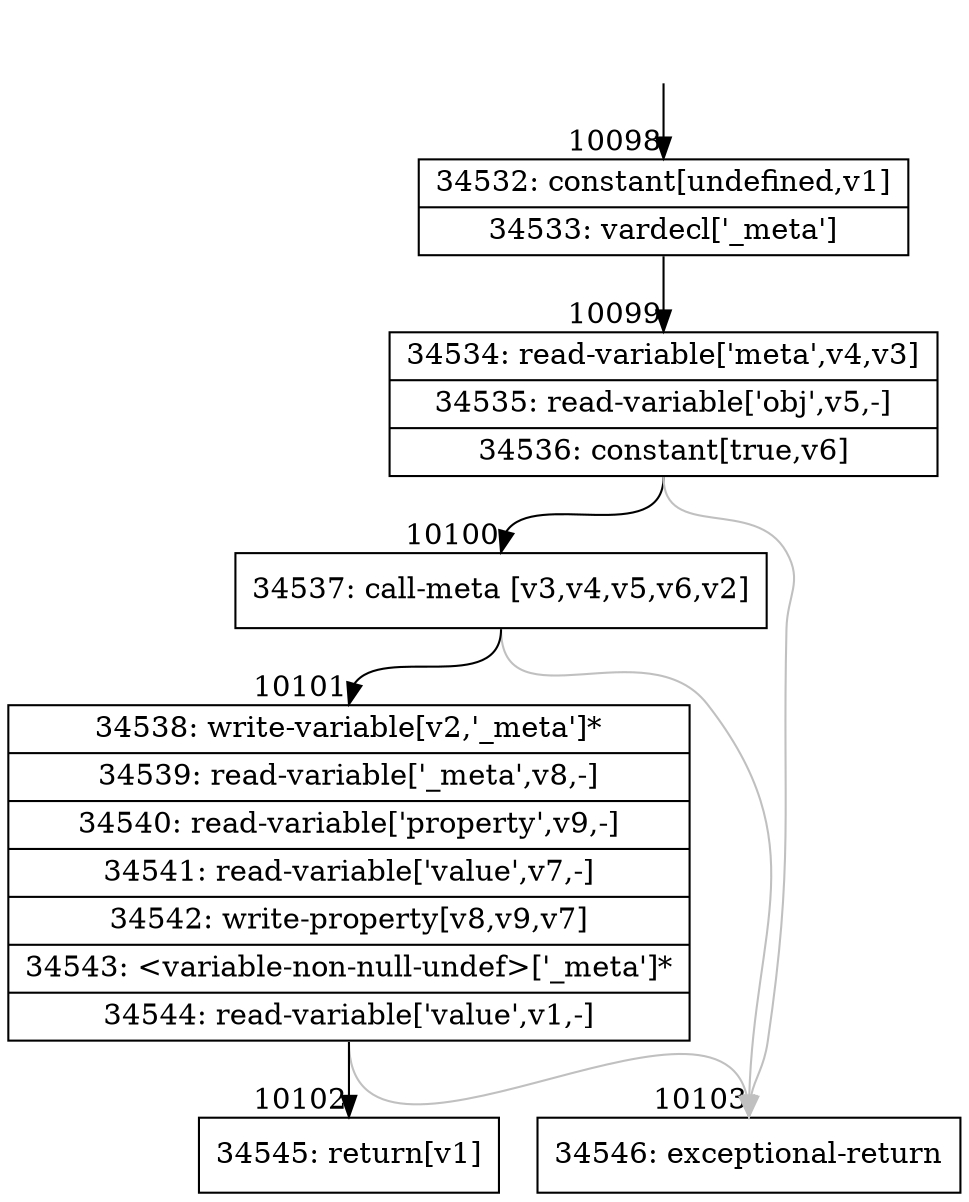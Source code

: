 digraph {
rankdir="TD"
BB_entry865[shape=none,label=""];
BB_entry865 -> BB10098 [tailport=s, headport=n, headlabel="    10098"]
BB10098 [shape=record label="{34532: constant[undefined,v1]|34533: vardecl['_meta']}" ] 
BB10098 -> BB10099 [tailport=s, headport=n, headlabel="      10099"]
BB10099 [shape=record label="{34534: read-variable['meta',v4,v3]|34535: read-variable['obj',v5,-]|34536: constant[true,v6]}" ] 
BB10099 -> BB10100 [tailport=s, headport=n, headlabel="      10100"]
BB10099 -> BB10103 [tailport=s, headport=n, color=gray, headlabel="      10103"]
BB10100 [shape=record label="{34537: call-meta [v3,v4,v5,v6,v2]}" ] 
BB10100 -> BB10101 [tailport=s, headport=n, headlabel="      10101"]
BB10100 -> BB10103 [tailport=s, headport=n, color=gray]
BB10101 [shape=record label="{34538: write-variable[v2,'_meta']*|34539: read-variable['_meta',v8,-]|34540: read-variable['property',v9,-]|34541: read-variable['value',v7,-]|34542: write-property[v8,v9,v7]|34543: \<variable-non-null-undef\>['_meta']*|34544: read-variable['value',v1,-]}" ] 
BB10101 -> BB10102 [tailport=s, headport=n, headlabel="      10102"]
BB10101 -> BB10103 [tailport=s, headport=n, color=gray]
BB10102 [shape=record label="{34545: return[v1]}" ] 
BB10103 [shape=record label="{34546: exceptional-return}" ] 
//#$~ 18199
}
